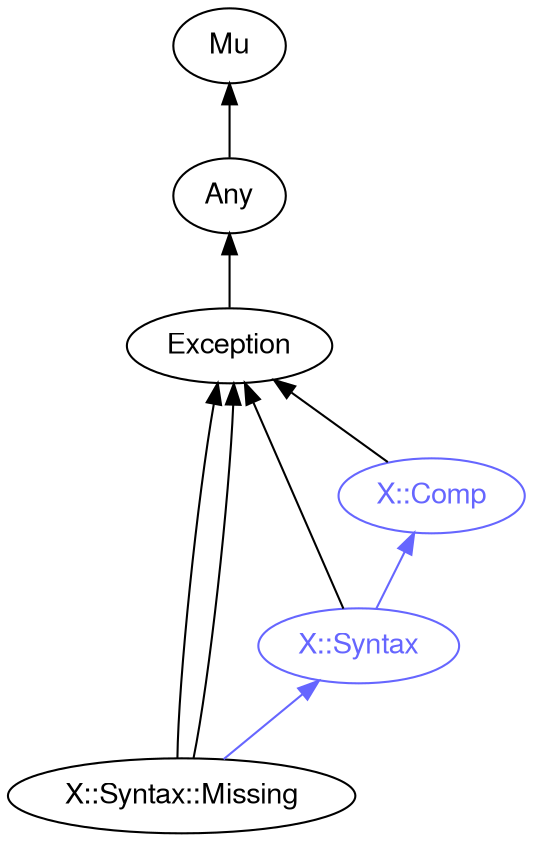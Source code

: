 digraph "perl6-type-graph" {
    rankdir=BT;
    splines=polyline;
    overlap=false; 
    // Types
    "X::Syntax::Missing" [color="#000000", fontcolor="#000000", href="/type/X::Syntax::Missing", fontname="FreeSans"];
    "Mu" [color="#000000", fontcolor="#000000", href="/type/Mu", fontname="FreeSans"];
    "Any" [color="#000000", fontcolor="#000000", href="/type/Any", fontname="FreeSans"];
    "Exception" [color="#000000", fontcolor="#000000", href="/type/Exception", fontname="FreeSans"];
    "X::Comp" [color="#6666FF", fontcolor="#6666FF", href="/type/X::Comp", fontname="FreeSans"];
    "X::Syntax" [color="#6666FF", fontcolor="#6666FF", href="/type/X::Syntax", fontname="FreeSans"];

    // Superclasses
    "X::Syntax::Missing" -> "Exception" [color="#000000"];
    "X::Syntax::Missing" -> "Exception" [color="#000000"];
    "Any" -> "Mu" [color="#000000"];
    "Exception" -> "Any" [color="#000000"];
    "X::Comp" -> "Exception" [color="#000000"];
    "X::Syntax" -> "Exception" [color="#000000"];

    // Roles
    "X::Syntax::Missing" -> "X::Syntax" [color="#6666FF"];
    "X::Syntax" -> "X::Comp" [color="#6666FF"];
}

